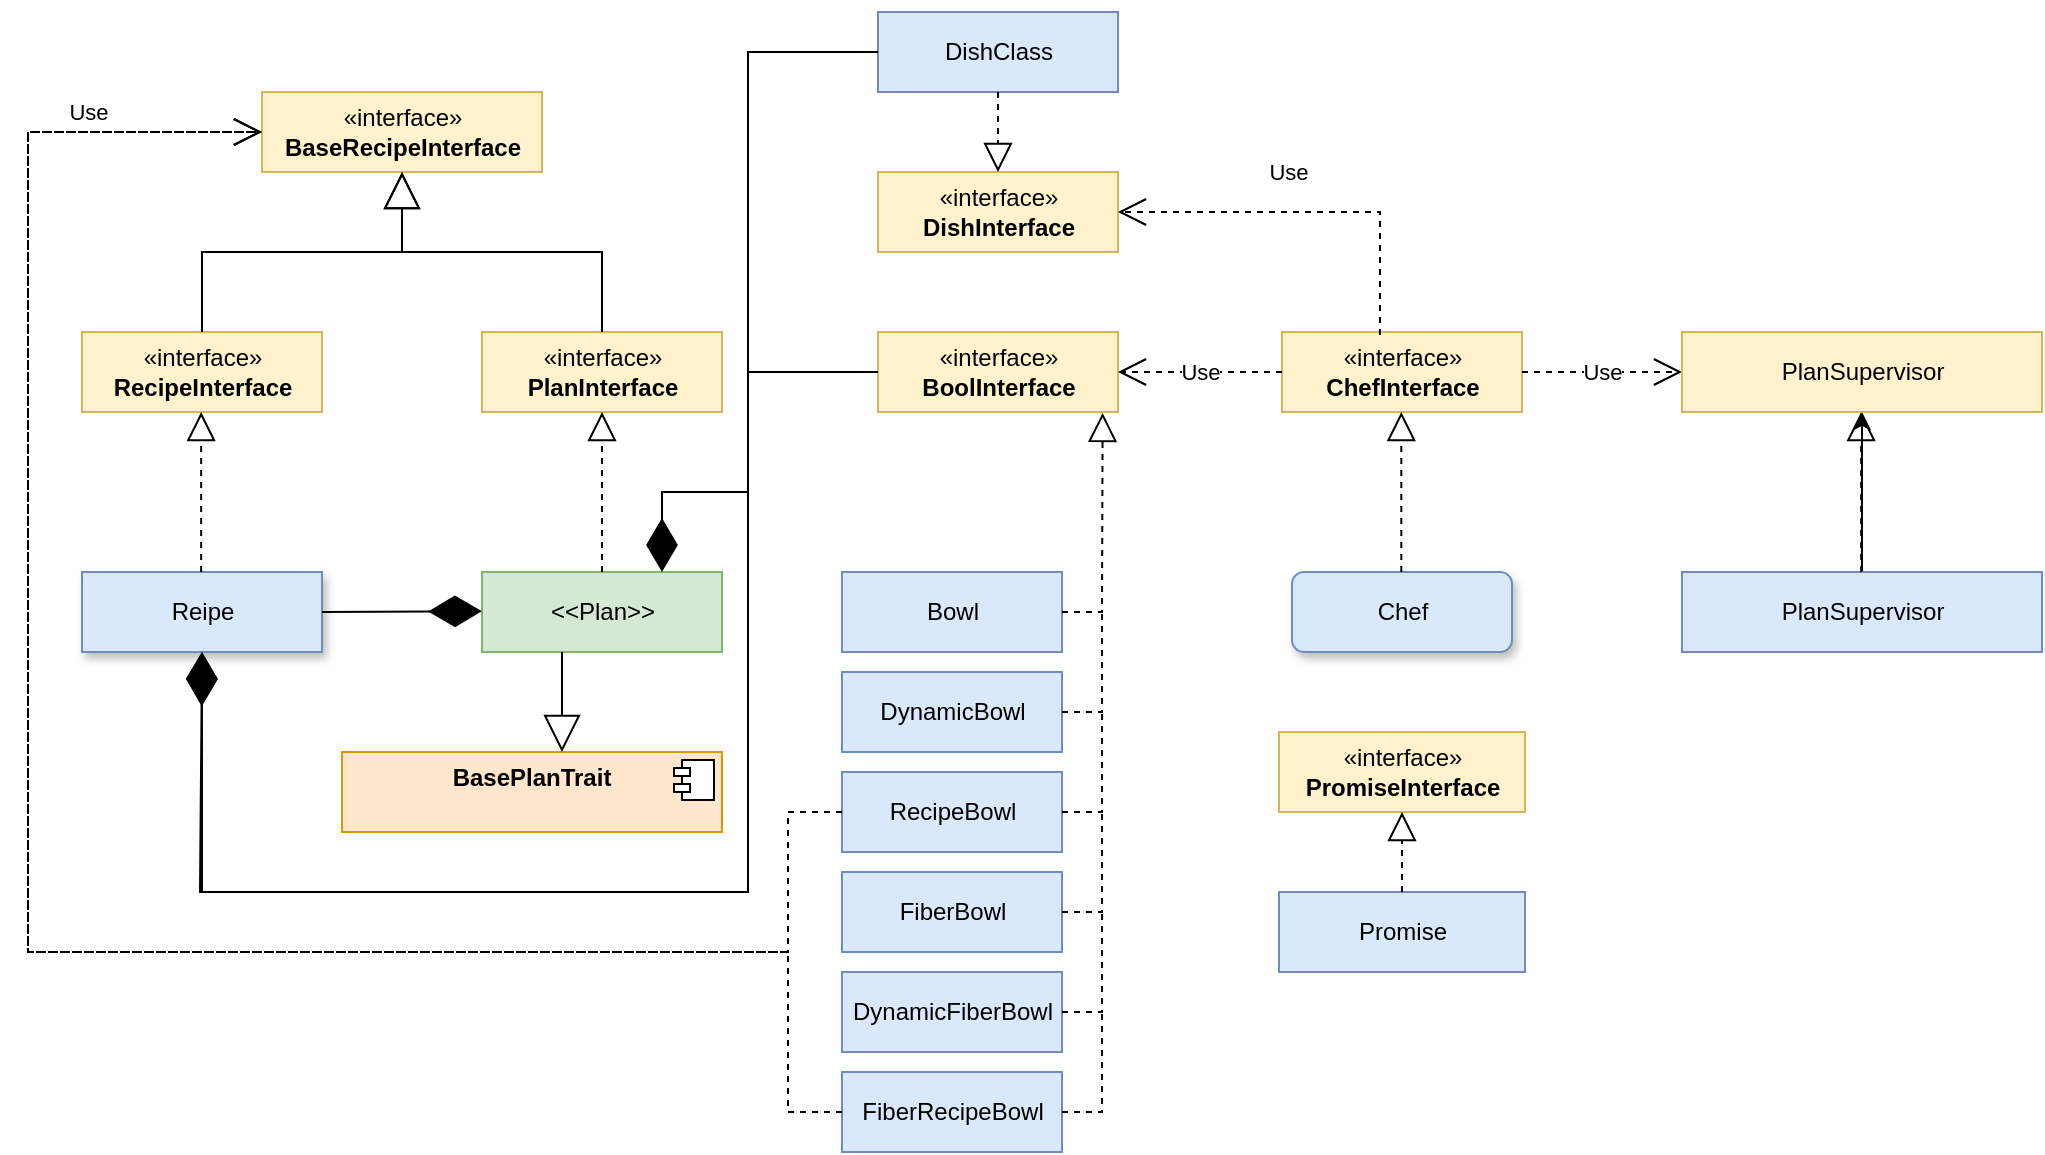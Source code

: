 <mxfile version="20.5.3" type="embed"><diagram id="wyrxB3eUI-DIBdCm7QZy" name="Page-1"><mxGraphModel dx="1645" dy="1926" grid="1" gridSize="10" guides="1" tooltips="1" connect="1" arrows="1" fold="1" page="1" pageScale="1" pageWidth="827" pageHeight="1169" math="0" shadow="0"><root><mxCell id="0"/><mxCell id="1" parent="0"/><mxCell id="3" value="«interface»&lt;br&gt;&lt;b&gt;BaseRecipeInterface&lt;/b&gt;" style="html=1;fillColor=#fff2cc;strokeColor=#d6b656;" parent="1" vertex="1"><mxGeometry x="117" y="40" width="140" height="40" as="geometry"/></mxCell><mxCell id="4" value="«interface»&lt;br&gt;&lt;b&gt;RecipeInterface&lt;/b&gt;" style="html=1;fillColor=#fff2cc;strokeColor=#d6b656;" parent="1" vertex="1"><mxGeometry x="27" y="160" width="120" height="40" as="geometry"/></mxCell><mxCell id="5" value="«interface»&lt;br&gt;&lt;b&gt;PlanInterface&lt;/b&gt;" style="html=1;fillColor=#fff2cc;strokeColor=#d6b656;" parent="1" vertex="1"><mxGeometry x="227" y="160" width="120" height="40" as="geometry"/></mxCell><mxCell id="6" value="" style="endArrow=block;endSize=16;endFill=0;html=1;rounded=0;exitX=0.5;exitY=0;exitDx=0;exitDy=0;entryX=0.5;entryY=1;entryDx=0;entryDy=0;" parent="1" source="4" target="3" edge="1"><mxGeometry x="0.222" y="-10" width="160" relative="1" as="geometry"><mxPoint x="87" y="230" as="sourcePoint"/><mxPoint x="247" y="230" as="targetPoint"/><Array as="points"><mxPoint x="87" y="120"/><mxPoint x="187" y="120"/></Array><mxPoint as="offset"/></mxGeometry></mxCell><mxCell id="7" value="" style="endArrow=block;endSize=16;endFill=0;html=1;rounded=0;exitX=0.5;exitY=0;exitDx=0;exitDy=0;" parent="1" source="5" edge="1"><mxGeometry x="0.222" y="-10" width="160" relative="1" as="geometry"><mxPoint x="97" y="170" as="sourcePoint"/><mxPoint x="187" y="80" as="targetPoint"/><Array as="points"><mxPoint x="287" y="120"/><mxPoint x="187" y="120"/></Array><mxPoint as="offset"/></mxGeometry></mxCell><mxCell id="8" value="«interface»&lt;br&gt;&lt;b&gt;BoolInterface&lt;/b&gt;" style="html=1;fillColor=#fff2cc;strokeColor=#d6b656;" parent="1" vertex="1"><mxGeometry x="425" y="160" width="120" height="40" as="geometry"/></mxCell><mxCell id="9" value="«interface»&lt;br&gt;&lt;b&gt;CookingSupervisorInterface&lt;/b&gt;" style="html=1;" parent="1" vertex="1"><mxGeometry x="827" y="160" width="180" height="40" as="geometry"/></mxCell><mxCell id="10" value="«interface»&lt;br&gt;&lt;b&gt;ChefInterface&lt;/b&gt;" style="html=1;fillColor=#fff2cc;strokeColor=#d6b656;" parent="1" vertex="1"><mxGeometry x="627" y="160" width="120" height="40" as="geometry"/></mxCell><mxCell id="11" value="Reipe" style="html=1;fillColor=#dae8fc;strokeColor=#6c8ebf;shadow=1;" parent="1" vertex="1"><mxGeometry x="27" y="280" width="120" height="40" as="geometry"/></mxCell><mxCell id="12" value="&amp;lt;&amp;lt;Plan&amp;gt;&amp;gt;" style="html=1;fillColor=#d5e8d4;strokeColor=#82b366;" parent="1" vertex="1"><mxGeometry x="227" y="280" width="120" height="40" as="geometry"/></mxCell><mxCell id="13" value="Bowl" style="html=1;fillColor=#dae8fc;strokeColor=#6c8ebf;" parent="1" vertex="1"><mxGeometry x="407" y="280" width="110" height="40" as="geometry"/></mxCell><mxCell id="14" value="DynamicBowl" style="html=1;fillColor=#dae8fc;strokeColor=#6c8ebf;" parent="1" vertex="1"><mxGeometry x="407" y="330" width="110" height="40" as="geometry"/></mxCell><mxCell id="15" value="FiberBowl" style="html=1;fillColor=#dae8fc;strokeColor=#6c8ebf;" parent="1" vertex="1"><mxGeometry x="407" y="430" width="110" height="40" as="geometry"/></mxCell><mxCell id="16" value="RecipeBowl" style="html=1;fillColor=#dae8fc;strokeColor=#6c8ebf;" parent="1" vertex="1"><mxGeometry x="407" y="380" width="110" height="40" as="geometry"/></mxCell><mxCell id="17" value="DynamicFiberBowl" style="html=1;fillColor=#dae8fc;strokeColor=#6c8ebf;" parent="1" vertex="1"><mxGeometry x="407" y="480" width="110" height="40" as="geometry"/></mxCell><mxCell id="18" value="FiberRecipeBowl" style="html=1;fillColor=#dae8fc;strokeColor=#6c8ebf;" parent="1" vertex="1"><mxGeometry x="407" y="530" width="110" height="40" as="geometry"/></mxCell><mxCell id="19" value="" style="endArrow=block;dashed=1;endFill=0;endSize=12;html=1;rounded=0;entryX=0.936;entryY=1.011;entryDx=0;entryDy=0;entryPerimeter=0;exitX=1;exitY=0.5;exitDx=0;exitDy=0;" parent="1" source="13" target="8" edge="1"><mxGeometry width="160" relative="1" as="geometry"><mxPoint x="427" y="380" as="sourcePoint"/><mxPoint x="587" y="380" as="targetPoint"/><Array as="points"><mxPoint x="537" y="300"/></Array></mxGeometry></mxCell><mxCell id="27" value="" style="endArrow=none;dashed=1;html=1;rounded=0;exitX=1;exitY=0.5;exitDx=0;exitDy=0;" parent="1" source="14" edge="1"><mxGeometry width="50" height="50" relative="1" as="geometry"><mxPoint x="477" y="400" as="sourcePoint"/><mxPoint x="537" y="300" as="targetPoint"/><Array as="points"><mxPoint x="537" y="350"/></Array></mxGeometry></mxCell><mxCell id="28" value="" style="endArrow=none;dashed=1;html=1;rounded=0;exitX=1;exitY=0.5;exitDx=0;exitDy=0;" parent="1" edge="1"><mxGeometry width="50" height="50" relative="1" as="geometry"><mxPoint x="517" y="400" as="sourcePoint"/><mxPoint x="537" y="350" as="targetPoint"/><Array as="points"><mxPoint x="537" y="400"/></Array></mxGeometry></mxCell><mxCell id="29" value="" style="endArrow=none;dashed=1;html=1;rounded=0;exitX=1;exitY=0.5;exitDx=0;exitDy=0;" parent="1" edge="1"><mxGeometry width="50" height="50" relative="1" as="geometry"><mxPoint x="517" y="450" as="sourcePoint"/><mxPoint x="537" y="400" as="targetPoint"/><Array as="points"><mxPoint x="537" y="450"/></Array></mxGeometry></mxCell><mxCell id="30" value="" style="endArrow=none;dashed=1;html=1;rounded=0;exitX=1;exitY=0.5;exitDx=0;exitDy=0;" parent="1" edge="1"><mxGeometry width="50" height="50" relative="1" as="geometry"><mxPoint x="517" y="500" as="sourcePoint"/><mxPoint x="537" y="450" as="targetPoint"/><Array as="points"><mxPoint x="537" y="500"/></Array></mxGeometry></mxCell><mxCell id="31" value="" style="endArrow=none;dashed=1;html=1;rounded=0;exitX=1;exitY=0.5;exitDx=0;exitDy=0;" parent="1" edge="1"><mxGeometry width="50" height="50" relative="1" as="geometry"><mxPoint x="517" y="550" as="sourcePoint"/><mxPoint x="537" y="500" as="targetPoint"/><Array as="points"><mxPoint x="537" y="550"/></Array></mxGeometry></mxCell><mxCell id="32" value="" style="endArrow=block;dashed=1;endFill=0;endSize=12;html=1;rounded=0;entryX=0.5;entryY=1;entryDx=0;entryDy=0;exitX=0.5;exitY=0;exitDx=0;exitDy=0;" parent="1" source="12" target="5" edge="1"><mxGeometry width="160" relative="1" as="geometry"><mxPoint x="347" y="269.56" as="sourcePoint"/><mxPoint x="367.32" y="170.0" as="targetPoint"/><Array as="points"/></mxGeometry></mxCell><mxCell id="33" value="" style="endArrow=block;dashed=1;endFill=0;endSize=12;html=1;rounded=0;entryX=0.5;entryY=1;entryDx=0;entryDy=0;exitX=0.5;exitY=0;exitDx=0;exitDy=0;" parent="1" edge="1"><mxGeometry width="160" relative="1" as="geometry"><mxPoint x="86.58" y="280.0" as="sourcePoint"/><mxPoint x="86.58" y="200" as="targetPoint"/><Array as="points"/></mxGeometry></mxCell><mxCell id="34" value="DishClass" style="html=1;fillColor=#dae8fc;strokeColor=#6c8ebf;" parent="1" vertex="1"><mxGeometry x="425" width="120" height="40" as="geometry"/></mxCell><mxCell id="60" value="" style="edgeStyle=orthogonalEdgeStyle;rounded=0;orthogonalLoop=1;jettySize=auto;html=1;" parent="1" source="35" target="59" edge="1"><mxGeometry relative="1" as="geometry"/></mxCell><mxCell id="35" value="PlanSupervisor" style="html=1;fillColor=#dae8fc;strokeColor=#6c8ebf;" parent="1" vertex="1"><mxGeometry x="827" y="280" width="180" height="40" as="geometry"/></mxCell><mxCell id="38" value="" style="endArrow=block;dashed=1;endFill=0;endSize=12;html=1;rounded=0;entryX=0.5;entryY=1;entryDx=0;entryDy=0;exitX=0.5;exitY=0;exitDx=0;exitDy=0;" parent="1" edge="1"><mxGeometry width="160" relative="1" as="geometry"><mxPoint x="916.58" y="280.0" as="sourcePoint"/><mxPoint x="916.58" y="200" as="targetPoint"/><Array as="points"/></mxGeometry></mxCell><mxCell id="39" value="&lt;p style=&quot;margin:0px;margin-top:6px;text-align:center;&quot;&gt;&lt;b&gt;BasePlanTrait&lt;/b&gt;&lt;/p&gt;" style="align=left;overflow=fill;html=1;dropTarget=0;fillColor=#ffe6cc;strokeColor=#d79b00;" parent="1" vertex="1"><mxGeometry x="157" y="370" width="190" height="40" as="geometry"/></mxCell><mxCell id="40" value="" style="shape=component;jettyWidth=8;jettyHeight=4;" parent="39" vertex="1"><mxGeometry x="1" width="20" height="20" relative="1" as="geometry"><mxPoint x="-24" y="4" as="offset"/></mxGeometry></mxCell><mxCell id="41" value="" style="endArrow=block;endSize=16;endFill=0;html=1;rounded=0;" parent="1" edge="1"><mxGeometry x="0.006" y="-39" width="160" relative="1" as="geometry"><mxPoint x="267" y="320" as="sourcePoint"/><mxPoint x="267" y="370" as="targetPoint"/><mxPoint as="offset"/></mxGeometry></mxCell><mxCell id="42" value="" style="endArrow=diamondThin;endFill=1;endSize=24;html=1;rounded=0;" parent="1" edge="1"><mxGeometry width="160" relative="1" as="geometry"><mxPoint x="147" y="300" as="sourcePoint"/><mxPoint x="227" y="299.58" as="targetPoint"/></mxGeometry></mxCell><mxCell id="44" value="" style="endArrow=diamondThin;endFill=1;endSize=24;html=1;rounded=0;entryX=0.75;entryY=0;entryDx=0;entryDy=0;exitX=0;exitY=0.5;exitDx=0;exitDy=0;" parent="1" source="8" target="12" edge="1"><mxGeometry width="160" relative="1" as="geometry"><mxPoint x="157" y="310.0" as="sourcePoint"/><mxPoint x="237.0" y="309.58" as="targetPoint"/><Array as="points"><mxPoint x="360" y="180"/><mxPoint x="360" y="240"/><mxPoint x="317" y="240"/></Array></mxGeometry></mxCell><mxCell id="45" value="" style="endArrow=diamondThin;endFill=1;endSize=24;html=1;rounded=0;entryX=0.5;entryY=1;entryDx=0;entryDy=0;exitX=0;exitY=0.5;exitDx=0;exitDy=0;" parent="1" source="8" target="11" edge="1"><mxGeometry width="160" relative="1" as="geometry"><mxPoint x="108" y="440" as="sourcePoint"/><mxPoint x="247.0" y="319.58" as="targetPoint"/><Array as="points"><mxPoint x="360" y="180"/><mxPoint x="360" y="440"/><mxPoint x="86" y="440"/></Array></mxGeometry></mxCell><mxCell id="46" value="Use" style="endArrow=open;endSize=12;dashed=1;html=1;rounded=0;exitX=0;exitY=0.5;exitDx=0;exitDy=0;entryX=0;entryY=0.5;entryDx=0;entryDy=0;" parent="1" source="16" target="3" edge="1"><mxGeometry x="0.827" y="10" width="160" relative="1" as="geometry"><mxPoint x="97" y="510" as="sourcePoint"/><mxPoint x="257" y="510" as="targetPoint"/><Array as="points"><mxPoint x="380" y="400"/><mxPoint x="380" y="470"/><mxPoint y="470"/><mxPoint y="60"/></Array><mxPoint as="offset"/></mxGeometry></mxCell><mxCell id="47" value="Use" style="endArrow=open;endSize=12;dashed=1;html=1;rounded=0;entryX=0;entryY=0.5;entryDx=0;entryDy=0;exitX=0;exitY=0.5;exitDx=0;exitDy=0;" parent="1" source="18" edge="1"><mxGeometry x="0.827" y="10" width="160" relative="1" as="geometry"><mxPoint x="400" y="550" as="sourcePoint"/><mxPoint x="117" y="60" as="targetPoint"/><Array as="points"><mxPoint x="380" y="550"/><mxPoint x="380" y="470"/><mxPoint y="470"/><mxPoint y="60"/></Array><mxPoint as="offset"/></mxGeometry></mxCell><mxCell id="49" value="Use" style="endArrow=open;endSize=12;dashed=1;html=1;rounded=0;entryX=1;entryY=0.5;entryDx=0;entryDy=0;exitX=0;exitY=0.5;exitDx=0;exitDy=0;" parent="1" source="10" target="8" edge="1"><mxGeometry width="160" relative="1" as="geometry"><mxPoint x="470" y="330" as="sourcePoint"/><mxPoint x="630" y="330" as="targetPoint"/></mxGeometry></mxCell><mxCell id="50" value="Use" style="endArrow=open;endSize=12;dashed=1;html=1;rounded=0;entryX=0;entryY=0.5;entryDx=0;entryDy=0;exitX=1;exitY=0.5;exitDx=0;exitDy=0;" parent="1" source="10" target="9" edge="1"><mxGeometry width="160" relative="1" as="geometry"><mxPoint x="637" y="190" as="sourcePoint"/><mxPoint x="555" y="190" as="targetPoint"/></mxGeometry></mxCell><mxCell id="51" value="«interface»&lt;br&gt;&lt;b&gt;DishInterface&lt;/b&gt;" style="html=1;fillColor=#fff2cc;strokeColor=#d6b656;" parent="1" vertex="1"><mxGeometry x="425" y="80" width="120" height="40" as="geometry"/></mxCell><mxCell id="52" value="" style="endArrow=block;dashed=1;endFill=0;endSize=12;html=1;rounded=0;entryX=0.5;entryY=0;entryDx=0;entryDy=0;exitX=0.5;exitY=1;exitDx=0;exitDy=0;" parent="1" source="34" target="51" edge="1"><mxGeometry width="160" relative="1" as="geometry"><mxPoint x="297" y="290" as="sourcePoint"/><mxPoint x="297" y="210" as="targetPoint"/><Array as="points"/></mxGeometry></mxCell><mxCell id="53" value="Use" style="endArrow=open;endSize=12;dashed=1;html=1;rounded=0;entryX=1;entryY=0.5;entryDx=0;entryDy=0;exitX=0.408;exitY=0.038;exitDx=0;exitDy=0;exitPerimeter=0;" parent="1" source="10" target="51" edge="1"><mxGeometry x="0.117" y="-20" width="160" relative="1" as="geometry"><mxPoint x="637" y="190" as="sourcePoint"/><mxPoint x="555" y="190" as="targetPoint"/><Array as="points"><mxPoint x="676" y="100"/></Array><mxPoint as="offset"/></mxGeometry></mxCell><mxCell id="55" value="" style="endArrow=diamondThin;endFill=1;endSize=24;html=1;rounded=0;exitX=0;exitY=0.5;exitDx=0;exitDy=0;" parent="1" source="34" edge="1"><mxGeometry width="160" relative="1" as="geometry"><mxPoint x="425.0" y="180" as="sourcePoint"/><mxPoint x="87" y="320" as="targetPoint"/><Array as="points"><mxPoint x="360" y="20"/><mxPoint x="360" y="440"/><mxPoint x="87" y="440"/></Array></mxGeometry></mxCell><mxCell id="56" value="«interface»&lt;br&gt;&lt;b&gt;PromiseInterface&lt;/b&gt;" style="html=1;fillColor=#fff2cc;strokeColor=#d6b656;" parent="1" vertex="1"><mxGeometry x="625.5" y="360" width="123" height="40" as="geometry"/></mxCell><mxCell id="57" value="Promise" style="html=1;fillColor=#dae8fc;strokeColor=#6c8ebf;" parent="1" vertex="1"><mxGeometry x="625.5" y="440" width="123" height="40" as="geometry"/></mxCell><mxCell id="58" value="" style="endArrow=block;dashed=1;endFill=0;endSize=12;html=1;rounded=0;entryX=0.5;entryY=1;entryDx=0;entryDy=0;exitX=0.5;exitY=0;exitDx=0;exitDy=0;" parent="1" source="57" target="56" edge="1"><mxGeometry width="160" relative="1" as="geometry"><mxPoint x="715.08" y="450" as="sourcePoint"/><mxPoint x="715.08" y="370" as="targetPoint"/><Array as="points"/></mxGeometry></mxCell><mxCell id="59" value="PlanSupervisor" style="html=1;fillColor=#fff2cc;strokeColor=#d6b656;" parent="1" vertex="1"><mxGeometry x="827" y="160" width="180" height="40" as="geometry"/></mxCell><mxCell id="62" value="Chef" style="html=1;fillColor=#dae8fc;strokeColor=#6c8ebf;rounded=1;sketch=0;shadow=1;" parent="1" vertex="1"><mxGeometry x="632" y="280" width="110" height="40" as="geometry"/></mxCell><mxCell id="63" value="" style="endArrow=block;dashed=1;endFill=0;endSize=12;html=1;rounded=0;entryX=0.5;entryY=1;entryDx=0;entryDy=0;exitX=0.5;exitY=0;exitDx=0;exitDy=0;" parent="1" edge="1"><mxGeometry width="160" relative="1" as="geometry"><mxPoint x="686.66" y="280" as="sourcePoint"/><mxPoint x="686.66" y="200" as="targetPoint"/><Array as="points"/></mxGeometry></mxCell></root></mxGraphModel></diagram></mxfile>
